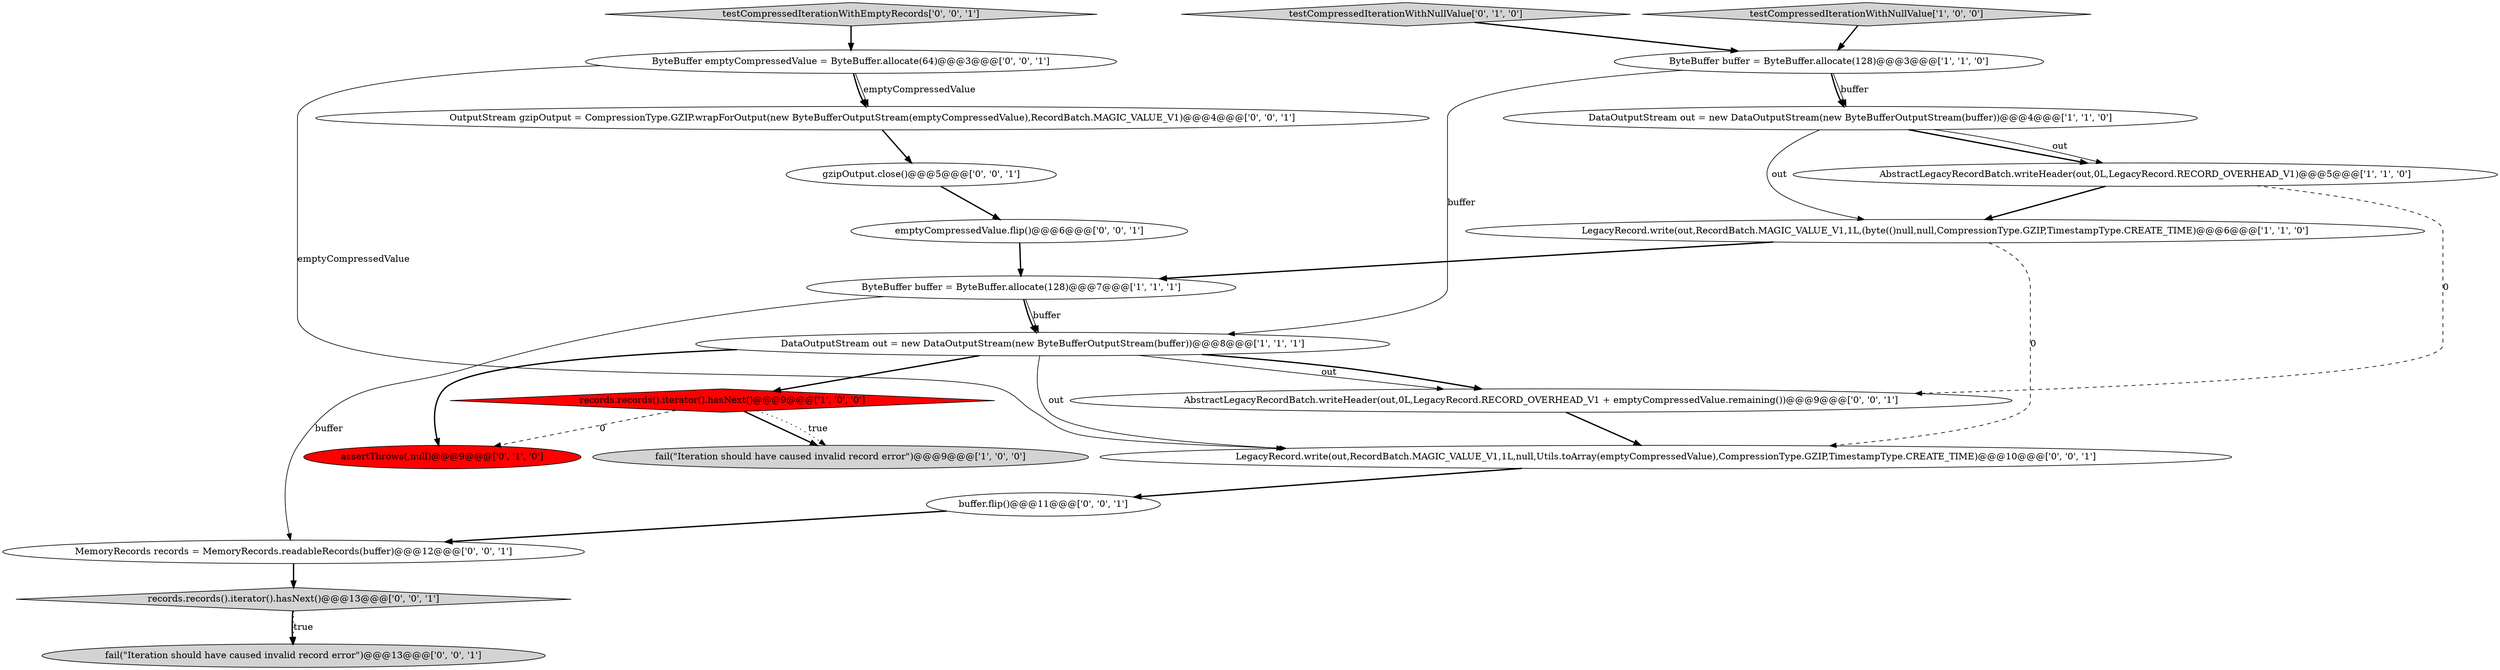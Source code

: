 digraph {
13 [style = filled, label = "AbstractLegacyRecordBatch.writeHeader(out,0L,LegacyRecord.RECORD_OVERHEAD_V1 + emptyCompressedValue.remaining())@@@9@@@['0', '0', '1']", fillcolor = white, shape = ellipse image = "AAA0AAABBB3BBB"];
1 [style = filled, label = "ByteBuffer buffer = ByteBuffer.allocate(128)@@@7@@@['1', '1', '1']", fillcolor = white, shape = ellipse image = "AAA0AAABBB1BBB"];
3 [style = filled, label = "DataOutputStream out = new DataOutputStream(new ByteBufferOutputStream(buffer))@@@8@@@['1', '1', '1']", fillcolor = white, shape = ellipse image = "AAA0AAABBB1BBB"];
20 [style = filled, label = "OutputStream gzipOutput = CompressionType.GZIP.wrapForOutput(new ByteBufferOutputStream(emptyCompressedValue),RecordBatch.MAGIC_VALUE_V1)@@@4@@@['0', '0', '1']", fillcolor = white, shape = ellipse image = "AAA0AAABBB3BBB"];
7 [style = filled, label = "records.records().iterator().hasNext()@@@9@@@['1', '0', '0']", fillcolor = red, shape = diamond image = "AAA1AAABBB1BBB"];
8 [style = filled, label = "testCompressedIterationWithNullValue['1', '0', '0']", fillcolor = lightgray, shape = diamond image = "AAA0AAABBB1BBB"];
6 [style = filled, label = "LegacyRecord.write(out,RecordBatch.MAGIC_VALUE_V1,1L,(byte(()null,null,CompressionType.GZIP,TimestampType.CREATE_TIME)@@@6@@@['1', '1', '0']", fillcolor = white, shape = ellipse image = "AAA0AAABBB1BBB"];
19 [style = filled, label = "testCompressedIterationWithEmptyRecords['0', '0', '1']", fillcolor = lightgray, shape = diamond image = "AAA0AAABBB3BBB"];
4 [style = filled, label = "DataOutputStream out = new DataOutputStream(new ByteBufferOutputStream(buffer))@@@4@@@['1', '1', '0']", fillcolor = white, shape = ellipse image = "AAA0AAABBB1BBB"];
5 [style = filled, label = "ByteBuffer buffer = ByteBuffer.allocate(128)@@@3@@@['1', '1', '0']", fillcolor = white, shape = ellipse image = "AAA0AAABBB1BBB"];
12 [style = filled, label = "buffer.flip()@@@11@@@['0', '0', '1']", fillcolor = white, shape = ellipse image = "AAA0AAABBB3BBB"];
10 [style = filled, label = "testCompressedIterationWithNullValue['0', '1', '0']", fillcolor = lightgray, shape = diamond image = "AAA0AAABBB2BBB"];
11 [style = filled, label = "gzipOutput.close()@@@5@@@['0', '0', '1']", fillcolor = white, shape = ellipse image = "AAA0AAABBB3BBB"];
15 [style = filled, label = "ByteBuffer emptyCompressedValue = ByteBuffer.allocate(64)@@@3@@@['0', '0', '1']", fillcolor = white, shape = ellipse image = "AAA0AAABBB3BBB"];
0 [style = filled, label = "fail(\"Iteration should have caused invalid record error\")@@@9@@@['1', '0', '0']", fillcolor = lightgray, shape = ellipse image = "AAA0AAABBB1BBB"];
14 [style = filled, label = "fail(\"Iteration should have caused invalid record error\")@@@13@@@['0', '0', '1']", fillcolor = lightgray, shape = ellipse image = "AAA0AAABBB3BBB"];
18 [style = filled, label = "LegacyRecord.write(out,RecordBatch.MAGIC_VALUE_V1,1L,null,Utils.toArray(emptyCompressedValue),CompressionType.GZIP,TimestampType.CREATE_TIME)@@@10@@@['0', '0', '1']", fillcolor = white, shape = ellipse image = "AAA0AAABBB3BBB"];
2 [style = filled, label = "AbstractLegacyRecordBatch.writeHeader(out,0L,LegacyRecord.RECORD_OVERHEAD_V1)@@@5@@@['1', '1', '0']", fillcolor = white, shape = ellipse image = "AAA0AAABBB1BBB"];
9 [style = filled, label = "assertThrows(,null)@@@9@@@['0', '1', '0']", fillcolor = red, shape = ellipse image = "AAA1AAABBB2BBB"];
16 [style = filled, label = "emptyCompressedValue.flip()@@@6@@@['0', '0', '1']", fillcolor = white, shape = ellipse image = "AAA0AAABBB3BBB"];
21 [style = filled, label = "records.records().iterator().hasNext()@@@13@@@['0', '0', '1']", fillcolor = lightgray, shape = diamond image = "AAA0AAABBB3BBB"];
17 [style = filled, label = "MemoryRecords records = MemoryRecords.readableRecords(buffer)@@@12@@@['0', '0', '1']", fillcolor = white, shape = ellipse image = "AAA0AAABBB3BBB"];
11->16 [style = bold, label=""];
15->20 [style = solid, label="emptyCompressedValue"];
15->18 [style = solid, label="emptyCompressedValue"];
4->6 [style = solid, label="out"];
2->6 [style = bold, label=""];
3->18 [style = solid, label="out"];
12->17 [style = bold, label=""];
1->3 [style = bold, label=""];
18->12 [style = bold, label=""];
7->0 [style = bold, label=""];
4->2 [style = bold, label=""];
1->3 [style = solid, label="buffer"];
7->0 [style = dotted, label="true"];
1->17 [style = solid, label="buffer"];
4->2 [style = solid, label="out"];
6->18 [style = dashed, label="0"];
3->13 [style = solid, label="out"];
3->9 [style = bold, label=""];
6->1 [style = bold, label=""];
10->5 [style = bold, label=""];
8->5 [style = bold, label=""];
3->7 [style = bold, label=""];
16->1 [style = bold, label=""];
7->9 [style = dashed, label="0"];
2->13 [style = dashed, label="0"];
15->20 [style = bold, label=""];
5->4 [style = bold, label=""];
21->14 [style = bold, label=""];
21->14 [style = dotted, label="true"];
3->13 [style = bold, label=""];
5->4 [style = solid, label="buffer"];
19->15 [style = bold, label=""];
17->21 [style = bold, label=""];
5->3 [style = solid, label="buffer"];
13->18 [style = bold, label=""];
20->11 [style = bold, label=""];
}
